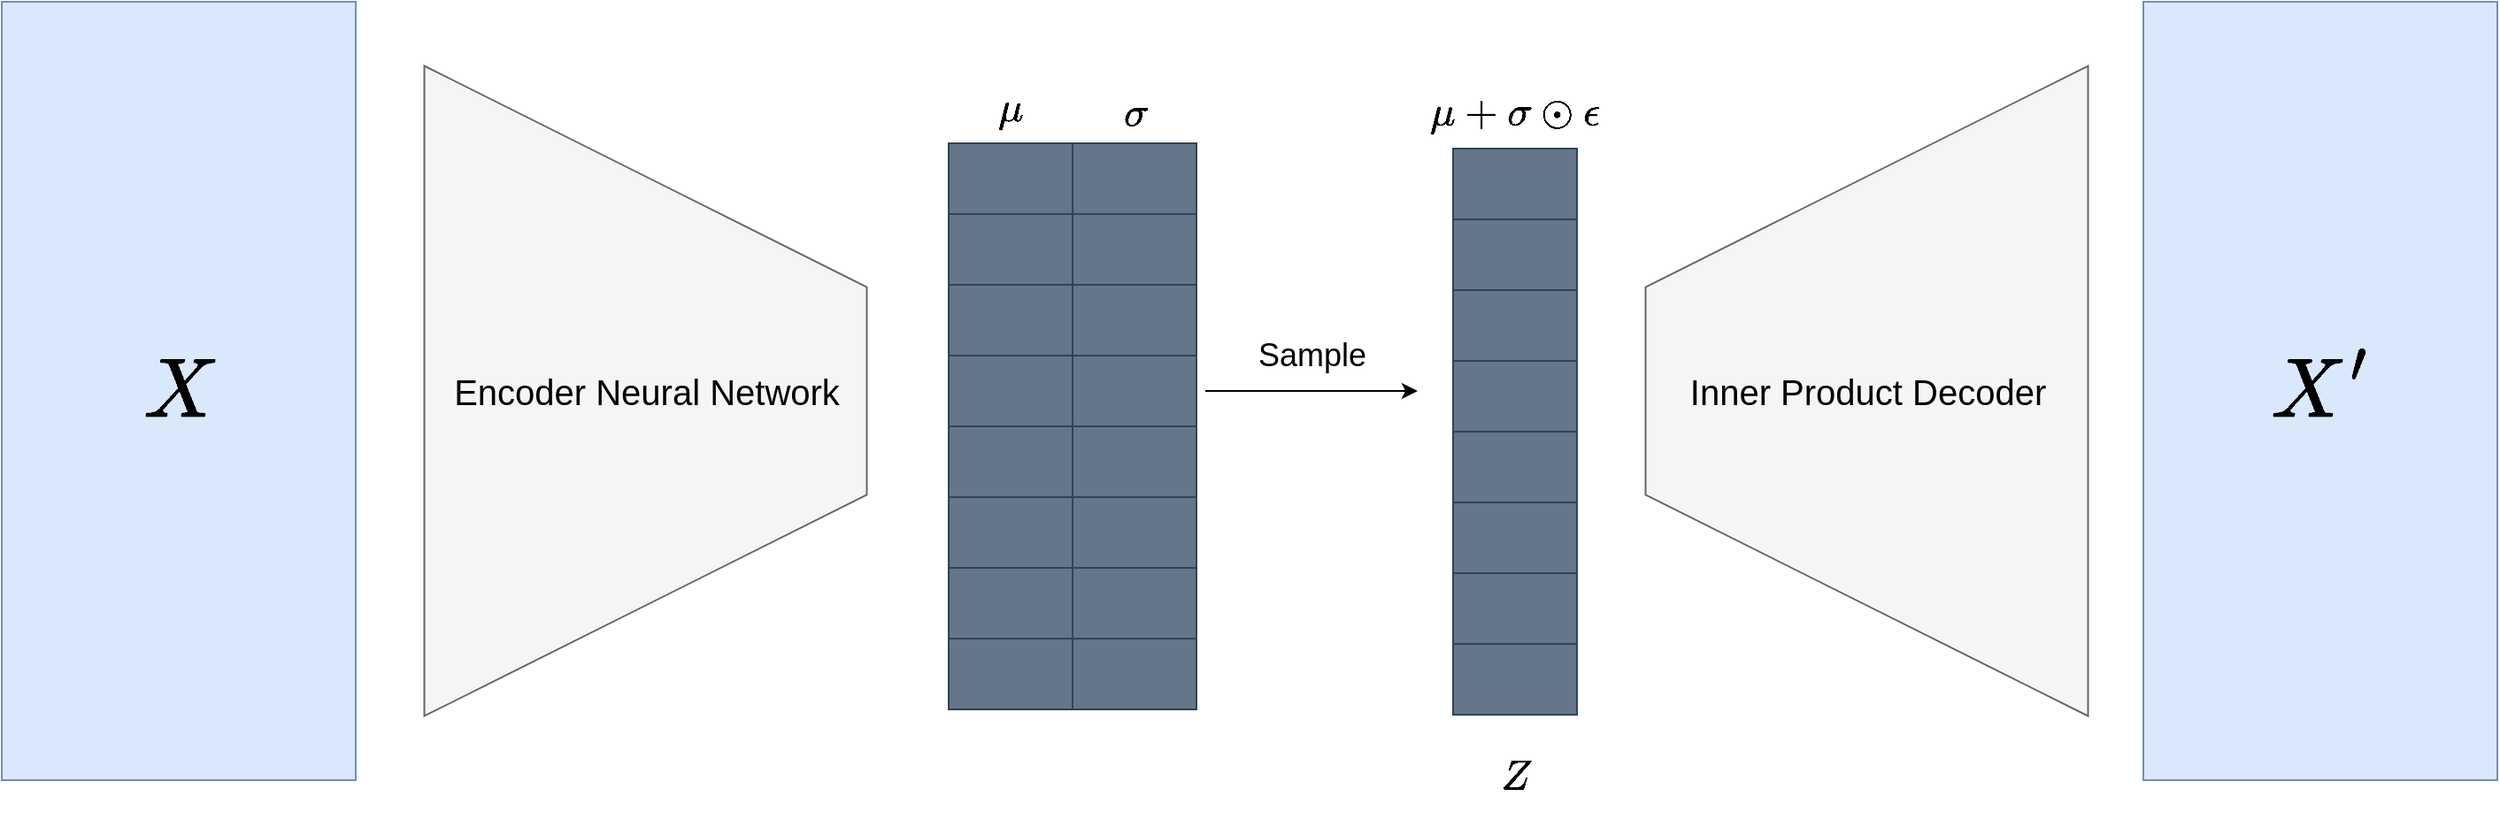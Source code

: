 <mxfile version="22.1.2" type="device">
  <diagram name="Page-1" id="Rw2pMuUqsm1ZWmUqMxwc">
    <mxGraphModel dx="2664" dy="1518" grid="1" gridSize="10" guides="1" tooltips="1" connect="1" arrows="1" fold="1" page="1" pageScale="1" pageWidth="2000" pageHeight="2000" math="1" shadow="0">
      <root>
        <mxCell id="0" />
        <mxCell id="1" parent="0" />
        <mxCell id="u0Uam2JreDZSLOutLgB2-1" value="&lt;h1&gt;&lt;b&gt;&lt;font size=&quot;1&quot; style=&quot;&quot;&gt;&lt;i style=&quot;font-size: 40px;&quot;&gt;$$X$$&lt;/i&gt;&lt;/font&gt;&lt;/b&gt;&lt;/h1&gt;" style="rounded=0;whiteSpace=wrap;html=1;fillColor=#dae8fc;strokeColor=#6c8ebf;" parent="1" vertex="1">
          <mxGeometry x="200" y="320" width="200" height="440" as="geometry" />
        </mxCell>
        <mxCell id="utos1Lx-_22vaaAzd8Fd-33" value="" style="shape=trapezoid;perimeter=trapezoidPerimeter;whiteSpace=wrap;html=1;fixedSize=1;rotation=90;align=center;fillColor=#f5f5f5;fontColor=#333333;strokeColor=#666666;size=125;" vertex="1" parent="1">
          <mxGeometry x="380" y="415" width="367.5" height="250" as="geometry" />
        </mxCell>
        <mxCell id="utos1Lx-_22vaaAzd8Fd-35" value="&lt;font style=&quot;font-size: 20px;&quot;&gt;Encoder Neural Network&lt;/font&gt;" style="text;html=1;align=center;verticalAlign=middle;resizable=0;points=[];autosize=1;strokeColor=none;fillColor=none;" vertex="1" parent="1">
          <mxGeometry x="443.75" y="520" width="240" height="40" as="geometry" />
        </mxCell>
        <mxCell id="utos1Lx-_22vaaAzd8Fd-39" value="&lt;h1&gt;&lt;b&gt;&lt;font size=&quot;1&quot; style=&quot;&quot;&gt;&lt;i style=&quot;font-size: 40px;&quot;&gt;$$X&#39;$$&lt;/i&gt;&lt;/font&gt;&lt;/b&gt;&lt;/h1&gt;" style="rounded=0;whiteSpace=wrap;html=1;fillColor=#dae8fc;strokeColor=#6c8ebf;" vertex="1" parent="1">
          <mxGeometry x="1410" y="320" width="200" height="440" as="geometry" />
        </mxCell>
        <mxCell id="utos1Lx-_22vaaAzd8Fd-40" value="&lt;h1&gt;&lt;br&gt;&lt;/h1&gt;" style="rounded=0;whiteSpace=wrap;html=1;fillColor=#647687;strokeColor=#314354;fontColor=#ffffff;" vertex="1" parent="1">
          <mxGeometry x="735" y="400" width="70" height="40" as="geometry" />
        </mxCell>
        <mxCell id="utos1Lx-_22vaaAzd8Fd-52" value="&lt;h1&gt;&lt;br&gt;&lt;/h1&gt;" style="rounded=0;whiteSpace=wrap;html=1;fillColor=#647687;strokeColor=#314354;fontColor=#ffffff;" vertex="1" parent="1">
          <mxGeometry x="805" y="400" width="70" height="40" as="geometry" />
        </mxCell>
        <mxCell id="utos1Lx-_22vaaAzd8Fd-53" value="&lt;h1&gt;&lt;br&gt;&lt;/h1&gt;" style="rounded=0;whiteSpace=wrap;html=1;fillColor=#647687;strokeColor=#314354;fontColor=#ffffff;" vertex="1" parent="1">
          <mxGeometry x="735" y="440" width="70" height="40" as="geometry" />
        </mxCell>
        <mxCell id="utos1Lx-_22vaaAzd8Fd-54" value="&lt;h1&gt;&lt;br&gt;&lt;/h1&gt;" style="rounded=0;whiteSpace=wrap;html=1;fillColor=#647687;strokeColor=#314354;fontColor=#ffffff;" vertex="1" parent="1">
          <mxGeometry x="805" y="440" width="70" height="40" as="geometry" />
        </mxCell>
        <mxCell id="utos1Lx-_22vaaAzd8Fd-55" value="&lt;h1&gt;&lt;br&gt;&lt;/h1&gt;" style="rounded=0;whiteSpace=wrap;html=1;fillColor=#647687;strokeColor=#314354;fontColor=#ffffff;" vertex="1" parent="1">
          <mxGeometry x="735" y="480" width="70" height="40" as="geometry" />
        </mxCell>
        <mxCell id="utos1Lx-_22vaaAzd8Fd-56" value="&lt;h1&gt;&lt;br&gt;&lt;/h1&gt;" style="rounded=0;whiteSpace=wrap;html=1;fillColor=#647687;strokeColor=#314354;fontColor=#ffffff;" vertex="1" parent="1">
          <mxGeometry x="805" y="480" width="70" height="40" as="geometry" />
        </mxCell>
        <mxCell id="utos1Lx-_22vaaAzd8Fd-57" value="&lt;h1&gt;&lt;br&gt;&lt;/h1&gt;" style="rounded=0;whiteSpace=wrap;html=1;fillColor=#647687;strokeColor=#314354;fontColor=#ffffff;" vertex="1" parent="1">
          <mxGeometry x="735" y="520" width="70" height="40" as="geometry" />
        </mxCell>
        <mxCell id="utos1Lx-_22vaaAzd8Fd-58" value="&lt;h1&gt;&lt;br&gt;&lt;/h1&gt;" style="rounded=0;whiteSpace=wrap;html=1;fillColor=#647687;strokeColor=#314354;fontColor=#ffffff;" vertex="1" parent="1">
          <mxGeometry x="805" y="520" width="70" height="40" as="geometry" />
        </mxCell>
        <mxCell id="utos1Lx-_22vaaAzd8Fd-59" value="&lt;h1&gt;&lt;br&gt;&lt;/h1&gt;" style="rounded=0;whiteSpace=wrap;html=1;fillColor=#647687;strokeColor=#314354;fontColor=#ffffff;" vertex="1" parent="1">
          <mxGeometry x="735" y="560" width="70" height="40" as="geometry" />
        </mxCell>
        <mxCell id="utos1Lx-_22vaaAzd8Fd-60" value="&lt;h1&gt;&lt;br&gt;&lt;/h1&gt;" style="rounded=0;whiteSpace=wrap;html=1;fillColor=#647687;strokeColor=#314354;fontColor=#ffffff;" vertex="1" parent="1">
          <mxGeometry x="805" y="560" width="70" height="40" as="geometry" />
        </mxCell>
        <mxCell id="utos1Lx-_22vaaAzd8Fd-61" value="&lt;h1&gt;&lt;br&gt;&lt;/h1&gt;" style="rounded=0;whiteSpace=wrap;html=1;fillColor=#647687;strokeColor=#314354;fontColor=#ffffff;" vertex="1" parent="1">
          <mxGeometry x="735" y="600" width="70" height="40" as="geometry" />
        </mxCell>
        <mxCell id="utos1Lx-_22vaaAzd8Fd-62" value="&lt;h1&gt;&lt;br&gt;&lt;/h1&gt;" style="rounded=0;whiteSpace=wrap;html=1;fillColor=#647687;strokeColor=#314354;fontColor=#ffffff;" vertex="1" parent="1">
          <mxGeometry x="805" y="600" width="70" height="40" as="geometry" />
        </mxCell>
        <mxCell id="utos1Lx-_22vaaAzd8Fd-63" value="&lt;h1&gt;&lt;br&gt;&lt;/h1&gt;" style="rounded=0;whiteSpace=wrap;html=1;fillColor=#647687;strokeColor=#314354;fontColor=#ffffff;" vertex="1" parent="1">
          <mxGeometry x="735" y="640" width="70" height="40" as="geometry" />
        </mxCell>
        <mxCell id="utos1Lx-_22vaaAzd8Fd-64" value="&lt;h1&gt;&lt;br&gt;&lt;/h1&gt;" style="rounded=0;whiteSpace=wrap;html=1;fillColor=#647687;strokeColor=#314354;fontColor=#ffffff;" vertex="1" parent="1">
          <mxGeometry x="805" y="640" width="70" height="40" as="geometry" />
        </mxCell>
        <mxCell id="utos1Lx-_22vaaAzd8Fd-65" value="&lt;h1&gt;&lt;br&gt;&lt;/h1&gt;" style="rounded=0;whiteSpace=wrap;html=1;fillColor=#647687;strokeColor=#314354;fontColor=#ffffff;" vertex="1" parent="1">
          <mxGeometry x="735" y="680" width="70" height="40" as="geometry" />
        </mxCell>
        <mxCell id="utos1Lx-_22vaaAzd8Fd-66" value="&lt;h1&gt;&lt;br&gt;&lt;/h1&gt;" style="rounded=0;whiteSpace=wrap;html=1;fillColor=#647687;strokeColor=#314354;fontColor=#ffffff;" vertex="1" parent="1">
          <mxGeometry x="805" y="680" width="70" height="40" as="geometry" />
        </mxCell>
        <mxCell id="utos1Lx-_22vaaAzd8Fd-67" value="&lt;font style=&quot;font-size: 20px;&quot;&gt;$$\mu$$&lt;/font&gt;" style="text;html=1;align=center;verticalAlign=middle;resizable=0;points=[];autosize=1;strokeColor=none;fillColor=none;" vertex="1" parent="1">
          <mxGeometry x="720" y="360" width="100" height="40" as="geometry" />
        </mxCell>
        <mxCell id="utos1Lx-_22vaaAzd8Fd-68" value="&lt;font style=&quot;font-size: 20px;&quot;&gt;$$\sigma$$&lt;/font&gt;" style="text;html=1;align=center;verticalAlign=middle;resizable=0;points=[];autosize=1;strokeColor=none;fillColor=none;" vertex="1" parent="1">
          <mxGeometry x="775" y="363" width="130" height="40" as="geometry" />
        </mxCell>
        <mxCell id="utos1Lx-_22vaaAzd8Fd-71" value="" style="endArrow=classic;html=1;rounded=0;" edge="1" parent="1">
          <mxGeometry width="50" height="50" relative="1" as="geometry">
            <mxPoint x="880" y="540" as="sourcePoint" />
            <mxPoint x="1000" y="540" as="targetPoint" />
          </mxGeometry>
        </mxCell>
        <mxCell id="utos1Lx-_22vaaAzd8Fd-72" value="&lt;h1&gt;&lt;br&gt;&lt;/h1&gt;" style="rounded=0;whiteSpace=wrap;html=1;fillColor=#647687;strokeColor=#314354;fontColor=#ffffff;" vertex="1" parent="1">
          <mxGeometry x="1020" y="403" width="70" height="40" as="geometry" />
        </mxCell>
        <mxCell id="utos1Lx-_22vaaAzd8Fd-73" value="&lt;h1&gt;&lt;br&gt;&lt;/h1&gt;" style="rounded=0;whiteSpace=wrap;html=1;fillColor=#647687;strokeColor=#314354;fontColor=#ffffff;" vertex="1" parent="1">
          <mxGeometry x="1020" y="443" width="70" height="40" as="geometry" />
        </mxCell>
        <mxCell id="utos1Lx-_22vaaAzd8Fd-74" value="&lt;h1&gt;&lt;br&gt;&lt;/h1&gt;" style="rounded=0;whiteSpace=wrap;html=1;fillColor=#647687;strokeColor=#314354;fontColor=#ffffff;" vertex="1" parent="1">
          <mxGeometry x="1020" y="483" width="70" height="40" as="geometry" />
        </mxCell>
        <mxCell id="utos1Lx-_22vaaAzd8Fd-75" value="&lt;h1&gt;&lt;br&gt;&lt;/h1&gt;" style="rounded=0;whiteSpace=wrap;html=1;fillColor=#647687;strokeColor=#314354;fontColor=#ffffff;" vertex="1" parent="1">
          <mxGeometry x="1020" y="523" width="70" height="40" as="geometry" />
        </mxCell>
        <mxCell id="utos1Lx-_22vaaAzd8Fd-76" value="&lt;h1&gt;&lt;br&gt;&lt;/h1&gt;" style="rounded=0;whiteSpace=wrap;html=1;fillColor=#647687;strokeColor=#314354;fontColor=#ffffff;" vertex="1" parent="1">
          <mxGeometry x="1020" y="563" width="70" height="40" as="geometry" />
        </mxCell>
        <mxCell id="utos1Lx-_22vaaAzd8Fd-77" value="&lt;h1&gt;&lt;br&gt;&lt;/h1&gt;" style="rounded=0;whiteSpace=wrap;html=1;fillColor=#647687;strokeColor=#314354;fontColor=#ffffff;" vertex="1" parent="1">
          <mxGeometry x="1020" y="603" width="70" height="40" as="geometry" />
        </mxCell>
        <mxCell id="utos1Lx-_22vaaAzd8Fd-78" value="&lt;h1&gt;&lt;br&gt;&lt;/h1&gt;" style="rounded=0;whiteSpace=wrap;html=1;fillColor=#647687;strokeColor=#314354;fontColor=#ffffff;" vertex="1" parent="1">
          <mxGeometry x="1020" y="643" width="70" height="40" as="geometry" />
        </mxCell>
        <mxCell id="utos1Lx-_22vaaAzd8Fd-79" value="&lt;h1&gt;&lt;br&gt;&lt;/h1&gt;" style="rounded=0;whiteSpace=wrap;html=1;fillColor=#647687;strokeColor=#314354;fontColor=#ffffff;" vertex="1" parent="1">
          <mxGeometry x="1020" y="683" width="70" height="40" as="geometry" />
        </mxCell>
        <mxCell id="utos1Lx-_22vaaAzd8Fd-80" value="&lt;font style=&quot;font-size: 18px;&quot;&gt;Sample&lt;/font&gt;" style="text;html=1;align=center;verticalAlign=middle;resizable=0;points=[];autosize=1;strokeColor=none;fillColor=none;" vertex="1" parent="1">
          <mxGeometry x="900" y="500" width="80" height="40" as="geometry" />
        </mxCell>
        <mxCell id="utos1Lx-_22vaaAzd8Fd-81" value="&lt;font style=&quot;font-size: 20px;&quot;&gt;$$\mu + \sigma \odot \epsilon$$&lt;/font&gt;" style="text;html=1;align=center;verticalAlign=middle;resizable=0;points=[];autosize=1;strokeColor=none;fillColor=none;" vertex="1" parent="1">
          <mxGeometry x="900" y="363" width="310" height="40" as="geometry" />
        </mxCell>
        <mxCell id="utos1Lx-_22vaaAzd8Fd-82" value="&lt;font style=&quot;font-size: 20px;&quot;&gt;$$Z$$&lt;br&gt;&lt;/font&gt;" style="text;html=1;align=center;verticalAlign=middle;resizable=0;points=[];autosize=1;strokeColor=none;fillColor=none;" vertex="1" parent="1">
          <mxGeometry x="1015" y="750" width="80" height="40" as="geometry" />
        </mxCell>
        <mxCell id="utos1Lx-_22vaaAzd8Fd-83" value="" style="shape=trapezoid;perimeter=trapezoidPerimeter;whiteSpace=wrap;html=1;fixedSize=1;rotation=-90;align=center;fillColor=#f5f5f5;fontColor=#333333;strokeColor=#666666;size=125;" vertex="1" parent="1">
          <mxGeometry x="1070" y="415" width="367.5" height="250" as="geometry" />
        </mxCell>
        <mxCell id="utos1Lx-_22vaaAzd8Fd-84" value="&lt;font style=&quot;font-size: 20px;&quot;&gt;Inner Product Decoder&lt;/font&gt;" style="text;html=1;align=center;verticalAlign=middle;resizable=0;points=[];autosize=1;strokeColor=none;fillColor=none;" vertex="1" parent="1">
          <mxGeometry x="1143.75" y="520" width="220" height="40" as="geometry" />
        </mxCell>
      </root>
    </mxGraphModel>
  </diagram>
</mxfile>
